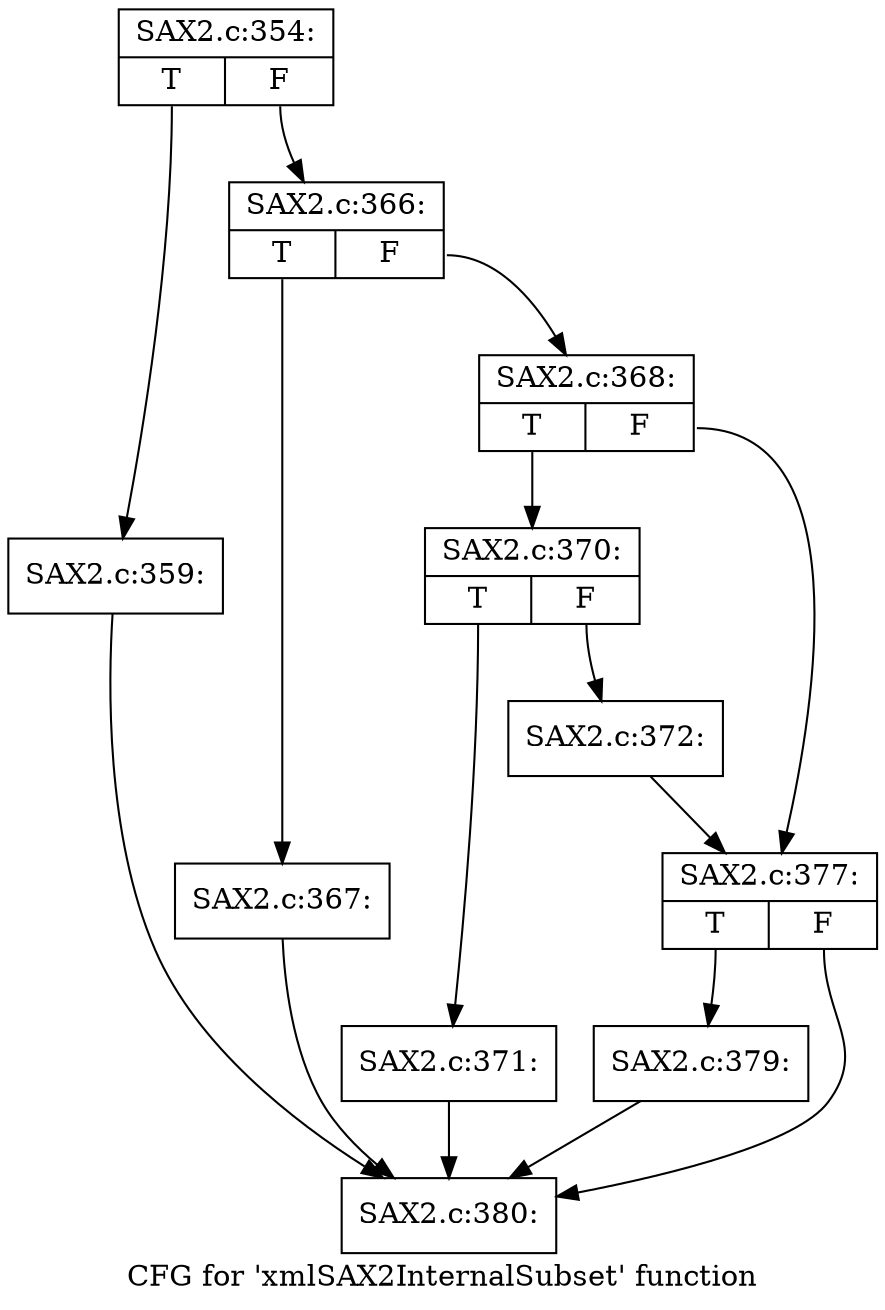 digraph "CFG for 'xmlSAX2InternalSubset' function" {
	label="CFG for 'xmlSAX2InternalSubset' function";

	Node0x55f4ae631cc0 [shape=record,label="{SAX2.c:354:|{<s0>T|<s1>F}}"];
	Node0x55f4ae631cc0:s0 -> Node0x55f4ae635590;
	Node0x55f4ae631cc0:s1 -> Node0x55f4ae6355e0;
	Node0x55f4ae635590 [shape=record,label="{SAX2.c:359:}"];
	Node0x55f4ae635590 -> Node0x55f4ae638c60;
	Node0x55f4ae6355e0 [shape=record,label="{SAX2.c:366:|{<s0>T|<s1>F}}"];
	Node0x55f4ae6355e0:s0 -> Node0x55f4ae62c470;
	Node0x55f4ae6355e0:s1 -> Node0x55f4ae62c4c0;
	Node0x55f4ae62c470 [shape=record,label="{SAX2.c:367:}"];
	Node0x55f4ae62c470 -> Node0x55f4ae638c60;
	Node0x55f4ae62c4c0 [shape=record,label="{SAX2.c:368:|{<s0>T|<s1>F}}"];
	Node0x55f4ae62c4c0:s0 -> Node0x55f4ae637100;
	Node0x55f4ae62c4c0:s1 -> Node0x55f4ae637150;
	Node0x55f4ae637100 [shape=record,label="{SAX2.c:370:|{<s0>T|<s1>F}}"];
	Node0x55f4ae637100:s0 -> Node0x55f4ae6374e0;
	Node0x55f4ae637100:s1 -> Node0x55f4ae637530;
	Node0x55f4ae6374e0 [shape=record,label="{SAX2.c:371:}"];
	Node0x55f4ae6374e0 -> Node0x55f4ae638c60;
	Node0x55f4ae637530 [shape=record,label="{SAX2.c:372:}"];
	Node0x55f4ae637530 -> Node0x55f4ae637150;
	Node0x55f4ae637150 [shape=record,label="{SAX2.c:377:|{<s0>T|<s1>F}}"];
	Node0x55f4ae637150:s0 -> Node0x55f4ae638c10;
	Node0x55f4ae637150:s1 -> Node0x55f4ae638c60;
	Node0x55f4ae638c10 [shape=record,label="{SAX2.c:379:}"];
	Node0x55f4ae638c10 -> Node0x55f4ae638c60;
	Node0x55f4ae638c60 [shape=record,label="{SAX2.c:380:}"];
}
